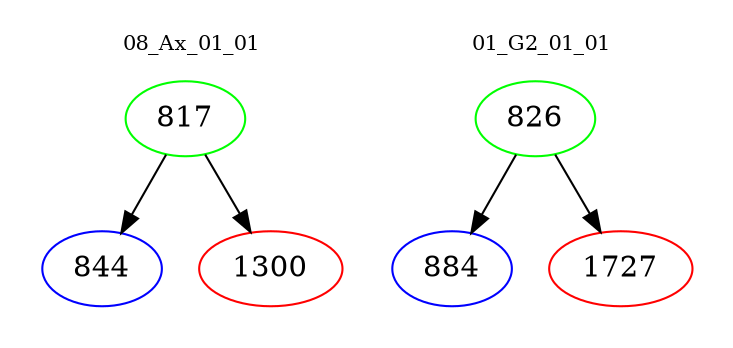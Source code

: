 digraph{
subgraph cluster_0 {
color = white
label = "08_Ax_01_01";
fontsize=10;
T0_817 [label="817", color="green"]
T0_817 -> T0_844 [color="black"]
T0_844 [label="844", color="blue"]
T0_817 -> T0_1300 [color="black"]
T0_1300 [label="1300", color="red"]
}
subgraph cluster_1 {
color = white
label = "01_G2_01_01";
fontsize=10;
T1_826 [label="826", color="green"]
T1_826 -> T1_884 [color="black"]
T1_884 [label="884", color="blue"]
T1_826 -> T1_1727 [color="black"]
T1_1727 [label="1727", color="red"]
}
}
